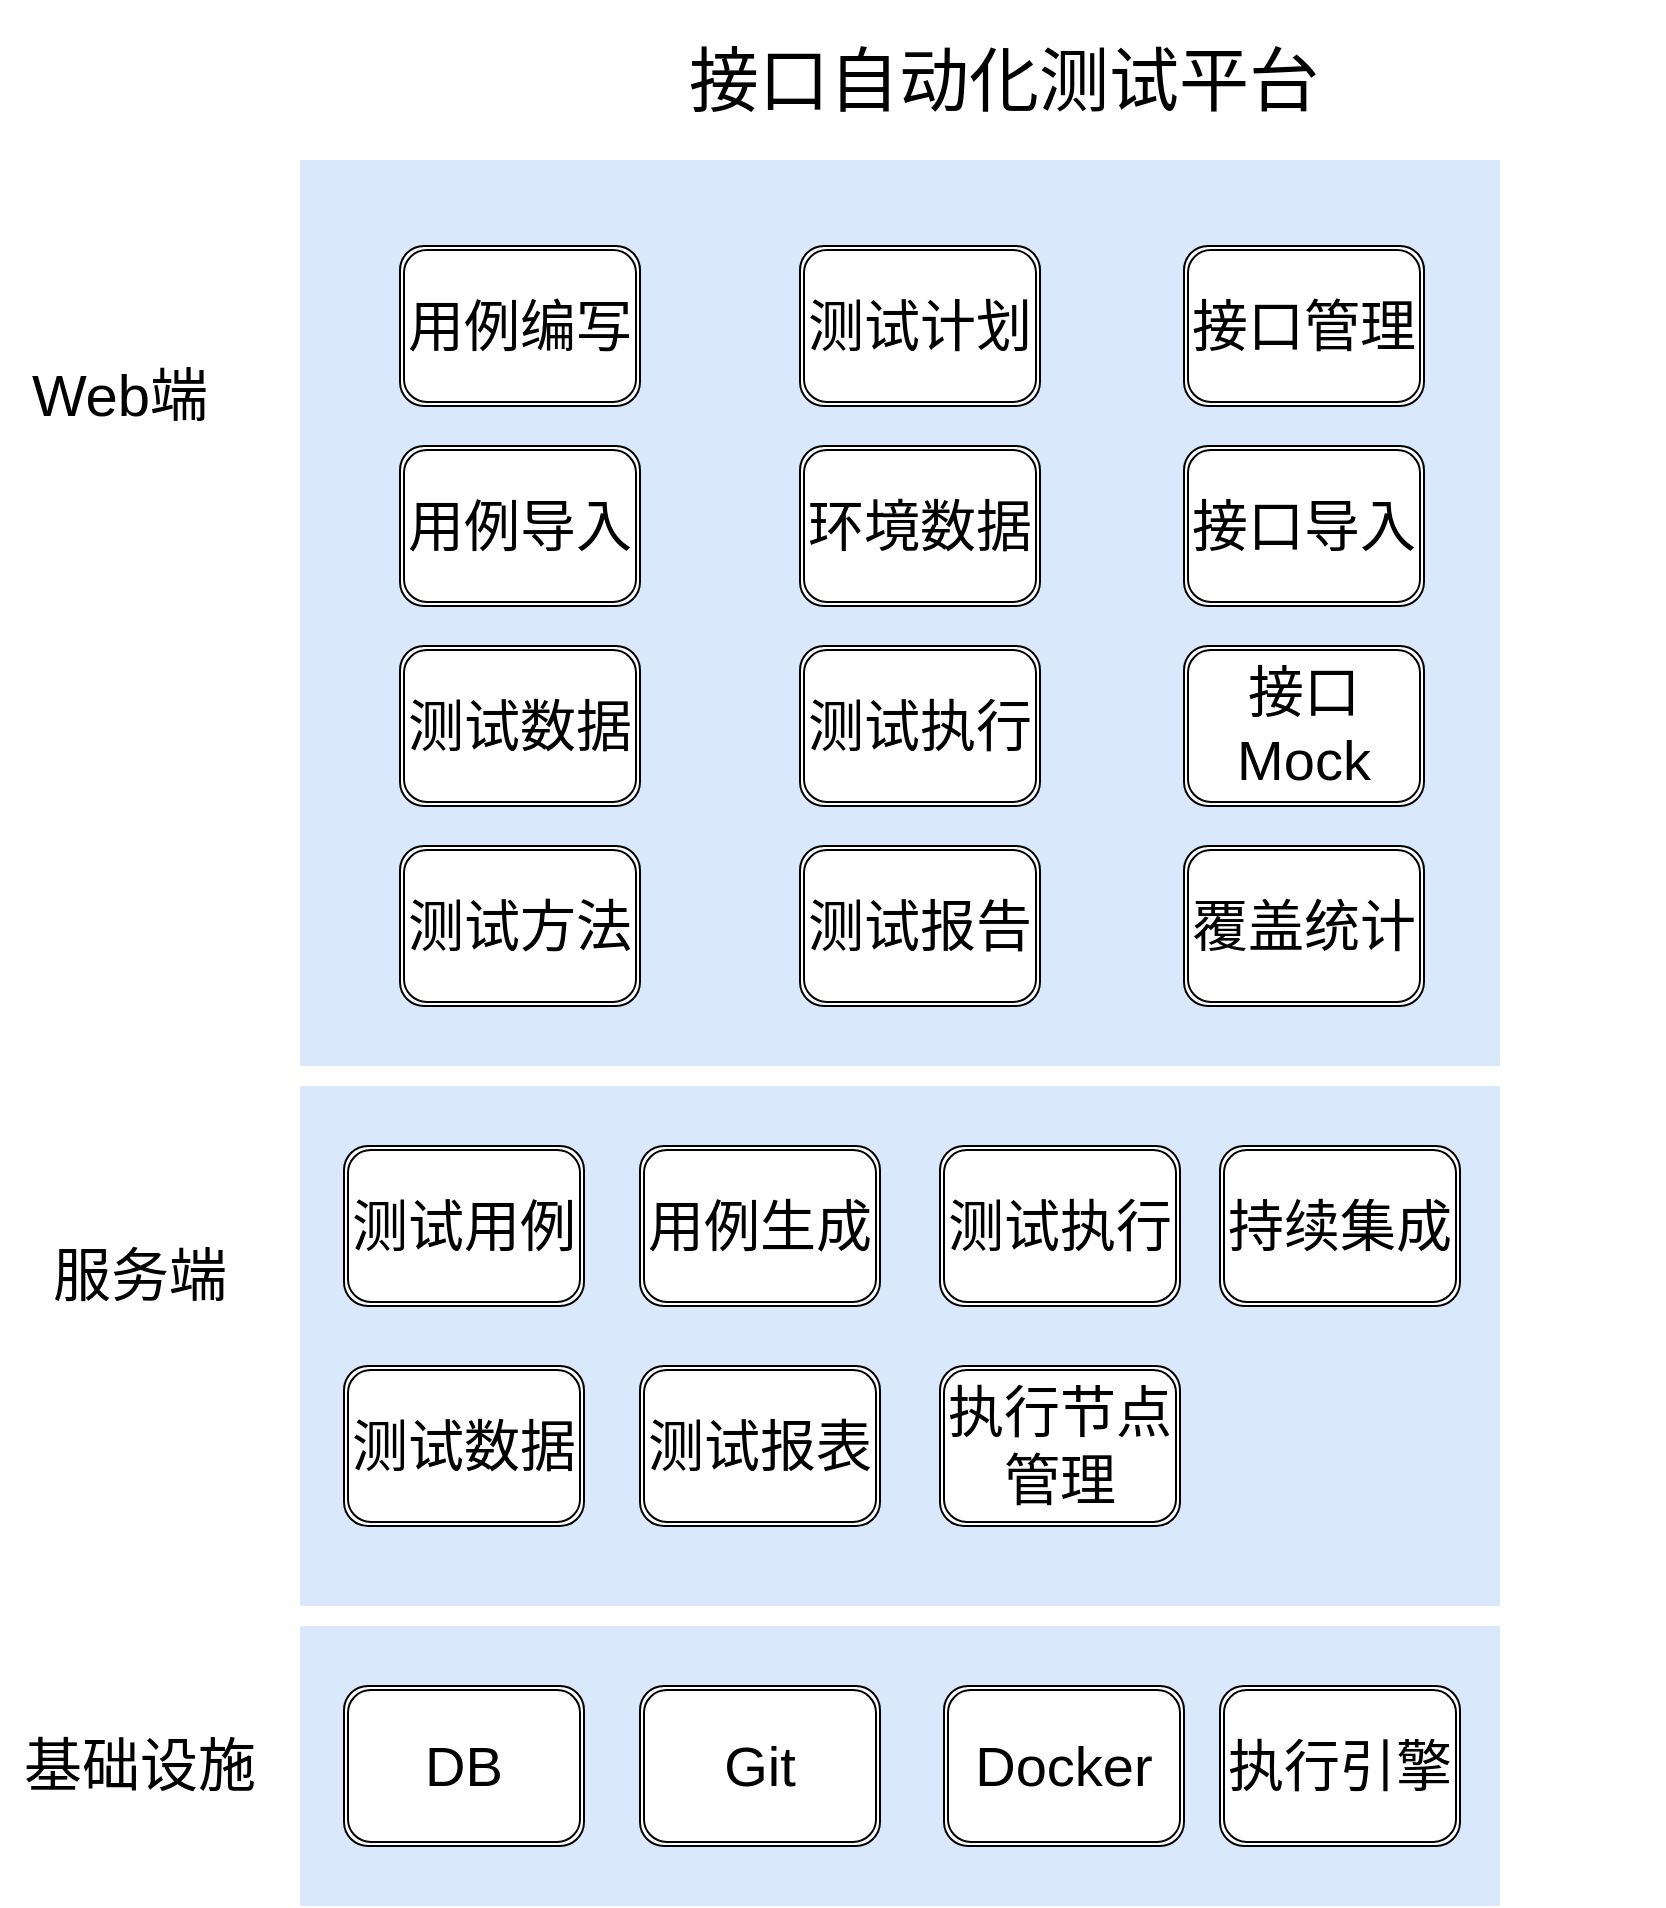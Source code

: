 <mxfile version="13.10.1" type="github">
  <diagram name="Page-1" id="197159a0-c6a4-9194-75a8-e4174976684c">
    <mxGraphModel dx="782" dy="437" grid="1" gridSize="10" guides="1" tooltips="1" connect="1" arrows="1" fold="1" page="1" pageScale="1.5" pageWidth="1169" pageHeight="826" background="none" math="0" shadow="0">
      <root>
        <mxCell id="0" style=";html=1;" />
        <mxCell id="1" style=";html=1;" parent="0" />
        <mxCell id="1257a543d1cacc4b-45" value="" style="whiteSpace=wrap;html=1;fillColor=#dae8fc;fontSize=14;strokeColor=none;verticalAlign=bottom;" parent="1" vertex="1">
          <mxGeometry x="230" y="770" width="600" height="260" as="geometry" />
        </mxCell>
        <mxCell id="1257a543d1cacc4b-43" value="" style="whiteSpace=wrap;html=1;fillColor=#dae8fc;fontSize=14;strokeColor=none;verticalAlign=top;" parent="1" vertex="1">
          <mxGeometry x="230" y="307" width="600" height="453" as="geometry" />
        </mxCell>
        <mxCell id="ElLBElQEtRB0eHO3DKkr-1" value="" style="whiteSpace=wrap;html=1;fillColor=#dae8fc;fontSize=14;strokeColor=none;verticalAlign=bottom;" parent="1" vertex="1">
          <mxGeometry x="230" y="1040" width="600" height="140" as="geometry" />
        </mxCell>
        <mxCell id="ElLBElQEtRB0eHO3DKkr-3" value="&lt;font style=&quot;font-size: 35px&quot;&gt;接口自动化测试平台&lt;/font&gt;" style="text;html=1;strokeColor=none;fillColor=none;align=center;verticalAlign=middle;whiteSpace=wrap;rounded=0;" parent="1" vertex="1">
          <mxGeometry x="252" y="227" width="660" height="80" as="geometry" />
        </mxCell>
        <mxCell id="ElLBElQEtRB0eHO3DKkr-4" value="&lt;font style=&quot;font-size: 29px&quot;&gt;Web端&lt;/font&gt;" style="text;html=1;strokeColor=none;fillColor=none;align=center;verticalAlign=middle;whiteSpace=wrap;rounded=0;" parent="1" vertex="1">
          <mxGeometry x="80" y="410" width="120" height="30" as="geometry" />
        </mxCell>
        <mxCell id="ElLBElQEtRB0eHO3DKkr-5" value="&lt;span style=&quot;font-size: 29px&quot;&gt;服务端&lt;/span&gt;" style="text;html=1;strokeColor=none;fillColor=none;align=center;verticalAlign=middle;whiteSpace=wrap;rounded=0;" parent="1" vertex="1">
          <mxGeometry x="90" y="850" width="120" height="30" as="geometry" />
        </mxCell>
        <mxCell id="ElLBElQEtRB0eHO3DKkr-7" value="&lt;font style=&quot;font-size: 29px&quot;&gt;基础设施&lt;/font&gt;" style="text;html=1;strokeColor=none;fillColor=none;align=center;verticalAlign=middle;whiteSpace=wrap;rounded=0;" parent="1" vertex="1">
          <mxGeometry x="90" y="1095" width="120" height="30" as="geometry" />
        </mxCell>
        <mxCell id="ElLBElQEtRB0eHO3DKkr-8" value="&lt;font style=&quot;font-size: 28px&quot;&gt;接口管理&lt;/font&gt;" style="shape=ext;double=1;rounded=1;whiteSpace=wrap;html=1;" parent="1" vertex="1">
          <mxGeometry x="672" y="350" width="120" height="80" as="geometry" />
        </mxCell>
        <mxCell id="ElLBElQEtRB0eHO3DKkr-9" value="&lt;font style=&quot;font-size: 28px&quot;&gt;用例编写&lt;/font&gt;" style="shape=ext;double=1;rounded=1;whiteSpace=wrap;html=1;" parent="1" vertex="1">
          <mxGeometry x="280" y="350" width="120" height="80" as="geometry" />
        </mxCell>
        <mxCell id="ElLBElQEtRB0eHO3DKkr-10" value="&lt;font style=&quot;font-size: 28px&quot;&gt;测试数据&lt;/font&gt;" style="shape=ext;double=1;rounded=1;whiteSpace=wrap;html=1;" parent="1" vertex="1">
          <mxGeometry x="280" y="550" width="120" height="80" as="geometry" />
        </mxCell>
        <mxCell id="ElLBElQEtRB0eHO3DKkr-11" value="&lt;font style=&quot;font-size: 28px&quot;&gt;测试计划&lt;/font&gt;" style="shape=ext;double=1;rounded=1;whiteSpace=wrap;html=1;" parent="1" vertex="1">
          <mxGeometry x="480" y="350" width="120" height="80" as="geometry" />
        </mxCell>
        <mxCell id="ElLBElQEtRB0eHO3DKkr-12" value="&lt;span style=&quot;font-size: 28px&quot;&gt;测试方法&lt;/span&gt;" style="shape=ext;double=1;rounded=1;whiteSpace=wrap;html=1;" parent="1" vertex="1">
          <mxGeometry x="280" y="650" width="120" height="80" as="geometry" />
        </mxCell>
        <mxCell id="ElLBElQEtRB0eHO3DKkr-13" value="&lt;font style=&quot;font-size: 28px&quot;&gt;接口导入&lt;/font&gt;" style="shape=ext;double=1;rounded=1;whiteSpace=wrap;html=1;" parent="1" vertex="1">
          <mxGeometry x="672" y="450" width="120" height="80" as="geometry" />
        </mxCell>
        <mxCell id="ElLBElQEtRB0eHO3DKkr-14" value="&lt;font style=&quot;font-size: 28px&quot;&gt;用例导入&lt;/font&gt;" style="shape=ext;double=1;rounded=1;whiteSpace=wrap;html=1;" parent="1" vertex="1">
          <mxGeometry x="280" y="450" width="120" height="80" as="geometry" />
        </mxCell>
        <mxCell id="ElLBElQEtRB0eHO3DKkr-15" value="&lt;font style=&quot;font-size: 28px&quot;&gt;接口Mock&lt;/font&gt;" style="shape=ext;double=1;rounded=1;whiteSpace=wrap;html=1;" parent="1" vertex="1">
          <mxGeometry x="672" y="550" width="120" height="80" as="geometry" />
        </mxCell>
        <mxCell id="ElLBElQEtRB0eHO3DKkr-16" value="&lt;span style=&quot;font-size: 28px&quot;&gt;环境数据&lt;/span&gt;" style="shape=ext;double=1;rounded=1;whiteSpace=wrap;html=1;" parent="1" vertex="1">
          <mxGeometry x="480" y="450" width="120" height="80" as="geometry" />
        </mxCell>
        <mxCell id="ElLBElQEtRB0eHO3DKkr-17" value="&lt;font style=&quot;font-size: 28px&quot;&gt;测试报告&lt;/font&gt;" style="shape=ext;double=1;rounded=1;whiteSpace=wrap;html=1;" parent="1" vertex="1">
          <mxGeometry x="480" y="650" width="120" height="80" as="geometry" />
        </mxCell>
        <mxCell id="ElLBElQEtRB0eHO3DKkr-19" value="&lt;font style=&quot;font-size: 28px&quot;&gt;测试执行&lt;/font&gt;" style="shape=ext;double=1;rounded=1;whiteSpace=wrap;html=1;" parent="1" vertex="1">
          <mxGeometry x="480" y="550" width="120" height="80" as="geometry" />
        </mxCell>
        <mxCell id="ElLBElQEtRB0eHO3DKkr-20" value="&lt;font style=&quot;font-size: 28px&quot;&gt;覆盖统计&lt;/font&gt;" style="shape=ext;double=1;rounded=1;whiteSpace=wrap;html=1;" parent="1" vertex="1">
          <mxGeometry x="672" y="650" width="120" height="80" as="geometry" />
        </mxCell>
        <mxCell id="ElLBElQEtRB0eHO3DKkr-21" value="&lt;span style=&quot;font-size: 28px&quot;&gt;测试数据&lt;br&gt;&lt;/span&gt;" style="shape=ext;double=1;rounded=1;whiteSpace=wrap;html=1;" parent="1" vertex="1">
          <mxGeometry x="252" y="910" width="120" height="80" as="geometry" />
        </mxCell>
        <mxCell id="ElLBElQEtRB0eHO3DKkr-22" value="&lt;span style=&quot;font-size: 28px&quot;&gt;测试执行&lt;/span&gt;" style="shape=ext;double=1;rounded=1;whiteSpace=wrap;html=1;" parent="1" vertex="1">
          <mxGeometry x="550" y="800" width="120" height="80" as="geometry" />
        </mxCell>
        <mxCell id="ElLBElQEtRB0eHO3DKkr-23" value="&lt;span style=&quot;font-size: 28px&quot;&gt;执行节点管理&lt;/span&gt;" style="shape=ext;double=1;rounded=1;whiteSpace=wrap;html=1;" parent="1" vertex="1">
          <mxGeometry x="550" y="910" width="120" height="80" as="geometry" />
        </mxCell>
        <mxCell id="ElLBElQEtRB0eHO3DKkr-25" value="&lt;span style=&quot;font-size: 28px&quot;&gt;测试用例&lt;br&gt;&lt;/span&gt;" style="shape=ext;double=1;rounded=1;whiteSpace=wrap;html=1;" parent="1" vertex="1">
          <mxGeometry x="252" y="800" width="120" height="80" as="geometry" />
        </mxCell>
        <mxCell id="ElLBElQEtRB0eHO3DKkr-26" value="&lt;span style=&quot;font-size: 28px&quot;&gt;持续集成&lt;/span&gt;" style="shape=ext;double=1;rounded=1;whiteSpace=wrap;html=1;" parent="1" vertex="1">
          <mxGeometry x="690" y="800" width="120" height="80" as="geometry" />
        </mxCell>
        <mxCell id="ElLBElQEtRB0eHO3DKkr-27" value="&lt;span style=&quot;font-size: 28px&quot;&gt;测试报表&lt;/span&gt;" style="shape=ext;double=1;rounded=1;whiteSpace=wrap;html=1;" parent="1" vertex="1">
          <mxGeometry x="400" y="910" width="120" height="80" as="geometry" />
        </mxCell>
        <mxCell id="ElLBElQEtRB0eHO3DKkr-28" value="&lt;span style=&quot;font-size: 28px&quot;&gt;用例生成&lt;/span&gt;" style="shape=ext;double=1;rounded=1;whiteSpace=wrap;html=1;" parent="1" vertex="1">
          <mxGeometry x="400" y="800" width="120" height="80" as="geometry" />
        </mxCell>
        <mxCell id="ElLBElQEtRB0eHO3DKkr-29" value="&lt;span style=&quot;font-size: 28px&quot;&gt;DB&lt;/span&gt;" style="shape=ext;double=1;rounded=1;whiteSpace=wrap;html=1;" parent="1" vertex="1">
          <mxGeometry x="252" y="1070" width="120" height="80" as="geometry" />
        </mxCell>
        <mxCell id="ElLBElQEtRB0eHO3DKkr-30" value="&lt;span style=&quot;font-size: 28px&quot;&gt;Git&lt;/span&gt;" style="shape=ext;double=1;rounded=1;whiteSpace=wrap;html=1;" parent="1" vertex="1">
          <mxGeometry x="400" y="1070" width="120" height="80" as="geometry" />
        </mxCell>
        <mxCell id="ElLBElQEtRB0eHO3DKkr-31" value="&lt;span style=&quot;font-size: 28px&quot;&gt;Docker&lt;/span&gt;" style="shape=ext;double=1;rounded=1;whiteSpace=wrap;html=1;" parent="1" vertex="1">
          <mxGeometry x="552" y="1070" width="120" height="80" as="geometry" />
        </mxCell>
        <mxCell id="ElLBElQEtRB0eHO3DKkr-32" value="&lt;span style=&quot;font-size: 28px&quot;&gt;执行引擎&lt;/span&gt;" style="shape=ext;double=1;rounded=1;whiteSpace=wrap;html=1;" parent="1" vertex="1">
          <mxGeometry x="690" y="1070" width="120" height="80" as="geometry" />
        </mxCell>
      </root>
    </mxGraphModel>
  </diagram>
</mxfile>
